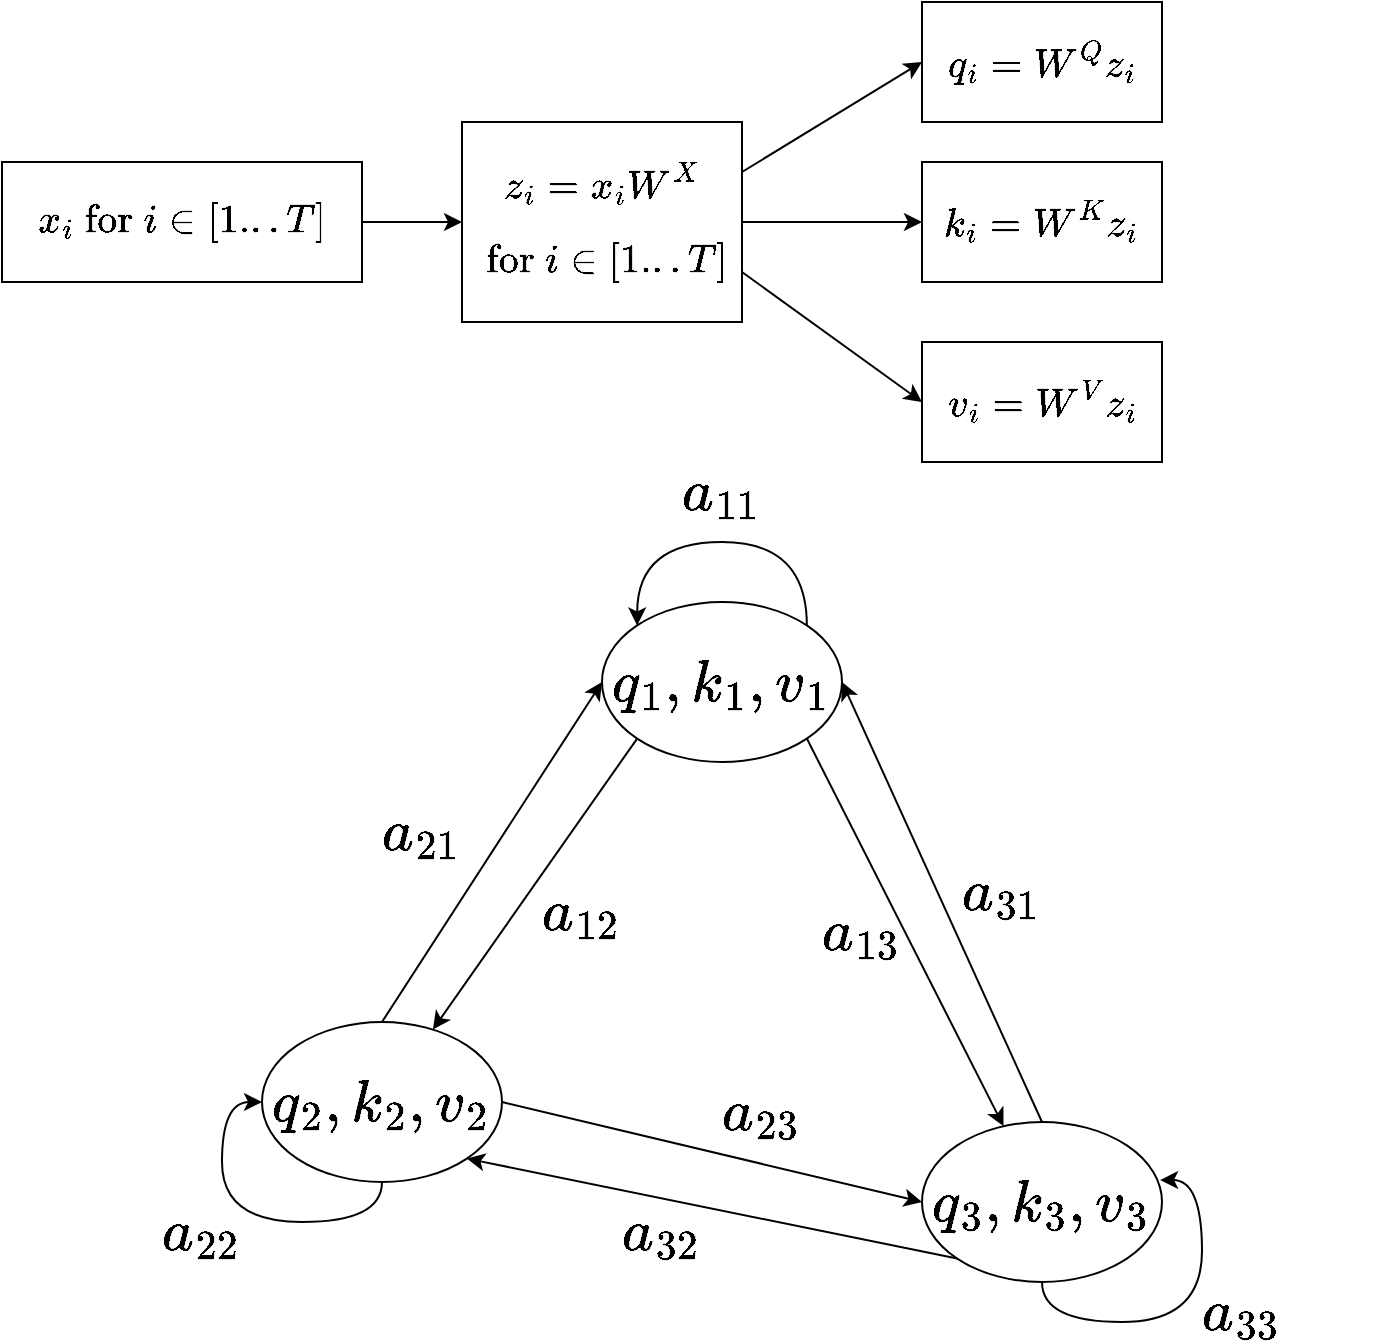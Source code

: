 <mxfile version="23.1.2" type="github">
  <diagram name="Page-1" id="EqUo6qouE3fi65UfHQtc">
    <mxGraphModel dx="1434" dy="1708" grid="1" gridSize="10" guides="1" tooltips="1" connect="1" arrows="1" fold="1" page="1" pageScale="1" pageWidth="1100" pageHeight="850" math="1" shadow="0">
      <root>
        <mxCell id="0" />
        <mxCell id="1" parent="0" />
        <mxCell id="ISGzy-34V6N_wHo-aqIj-11" style="rounded=0;orthogonalLoop=1;jettySize=auto;html=1;exitX=0;exitY=1;exitDx=0;exitDy=0;" edge="1" parent="1" source="ISGzy-34V6N_wHo-aqIj-1" target="ISGzy-34V6N_wHo-aqIj-3">
          <mxGeometry relative="1" as="geometry" />
        </mxCell>
        <mxCell id="ISGzy-34V6N_wHo-aqIj-15" style="rounded=0;orthogonalLoop=1;jettySize=auto;html=1;exitX=1;exitY=1;exitDx=0;exitDy=0;" edge="1" parent="1" source="ISGzy-34V6N_wHo-aqIj-1" target="ISGzy-34V6N_wHo-aqIj-2">
          <mxGeometry relative="1" as="geometry" />
        </mxCell>
        <mxCell id="ISGzy-34V6N_wHo-aqIj-1" value="&lt;span style=&quot;font-style: normal;&quot;&gt;$$q_{1},k_{1},v_{1}$$&lt;/span&gt;" style="ellipse;whiteSpace=wrap;html=1;fontSize=25;fontStyle=3" vertex="1" parent="1">
          <mxGeometry x="410" y="140" width="120" height="80" as="geometry" />
        </mxCell>
        <mxCell id="ISGzy-34V6N_wHo-aqIj-14" style="rounded=0;orthogonalLoop=1;jettySize=auto;html=1;exitX=0;exitY=1;exitDx=0;exitDy=0;entryX=1;entryY=1;entryDx=0;entryDy=0;" edge="1" parent="1" source="ISGzy-34V6N_wHo-aqIj-2" target="ISGzy-34V6N_wHo-aqIj-3">
          <mxGeometry relative="1" as="geometry" />
        </mxCell>
        <mxCell id="ISGzy-34V6N_wHo-aqIj-16" style="rounded=0;orthogonalLoop=1;jettySize=auto;html=1;exitX=0.5;exitY=0;exitDx=0;exitDy=0;entryX=1;entryY=0.5;entryDx=0;entryDy=0;" edge="1" parent="1" source="ISGzy-34V6N_wHo-aqIj-2" target="ISGzy-34V6N_wHo-aqIj-1">
          <mxGeometry relative="1" as="geometry" />
        </mxCell>
        <mxCell id="ISGzy-34V6N_wHo-aqIj-2" value="&lt;span style=&quot;font-style: normal;&quot;&gt;$$q_{3},k_{3},v_{3}$$&lt;/span&gt;" style="ellipse;whiteSpace=wrap;html=1;fontSize=25;fontStyle=3" vertex="1" parent="1">
          <mxGeometry x="570" y="400" width="120" height="80" as="geometry" />
        </mxCell>
        <mxCell id="ISGzy-34V6N_wHo-aqIj-13" style="rounded=0;orthogonalLoop=1;jettySize=auto;html=1;exitX=1;exitY=0.5;exitDx=0;exitDy=0;entryX=0;entryY=0.5;entryDx=0;entryDy=0;" edge="1" parent="1" source="ISGzy-34V6N_wHo-aqIj-3" target="ISGzy-34V6N_wHo-aqIj-2">
          <mxGeometry relative="1" as="geometry" />
        </mxCell>
        <mxCell id="ISGzy-34V6N_wHo-aqIj-17" style="rounded=0;orthogonalLoop=1;jettySize=auto;html=1;exitX=0.5;exitY=0;exitDx=0;exitDy=0;entryX=0;entryY=0.5;entryDx=0;entryDy=0;" edge="1" parent="1" source="ISGzy-34V6N_wHo-aqIj-3" target="ISGzy-34V6N_wHo-aqIj-1">
          <mxGeometry relative="1" as="geometry" />
        </mxCell>
        <mxCell id="ISGzy-34V6N_wHo-aqIj-3" value="$$q_{2},k_{2},v_{2}$$" style="ellipse;whiteSpace=wrap;html=1;fontSize=25;fontStyle=0" vertex="1" parent="1">
          <mxGeometry x="240" y="350" width="120" height="80" as="geometry" />
        </mxCell>
        <mxCell id="ISGzy-34V6N_wHo-aqIj-19" style="edgeStyle=orthogonalEdgeStyle;rounded=0;orthogonalLoop=1;jettySize=auto;html=1;exitX=0.5;exitY=1;exitDx=0;exitDy=0;entryX=0;entryY=0.5;entryDx=0;entryDy=0;curved=1;" edge="1" parent="1" source="ISGzy-34V6N_wHo-aqIj-3" target="ISGzy-34V6N_wHo-aqIj-3">
          <mxGeometry relative="1" as="geometry">
            <Array as="points">
              <mxPoint x="300" y="450" />
              <mxPoint x="220" y="450" />
              <mxPoint x="220" y="390" />
            </Array>
          </mxGeometry>
        </mxCell>
        <mxCell id="ISGzy-34V6N_wHo-aqIj-20" style="edgeStyle=orthogonalEdgeStyle;rounded=0;orthogonalLoop=1;jettySize=auto;html=1;exitX=0.5;exitY=1;exitDx=0;exitDy=0;entryX=0.992;entryY=0.363;entryDx=0;entryDy=0;entryPerimeter=0;curved=1;" edge="1" parent="1" source="ISGzy-34V6N_wHo-aqIj-2" target="ISGzy-34V6N_wHo-aqIj-2">
          <mxGeometry relative="1" as="geometry" />
        </mxCell>
        <mxCell id="ISGzy-34V6N_wHo-aqIj-21" style="edgeStyle=orthogonalEdgeStyle;rounded=0;orthogonalLoop=1;jettySize=auto;html=1;exitX=1;exitY=0;exitDx=0;exitDy=0;entryX=0;entryY=0;entryDx=0;entryDy=0;curved=1;" edge="1" parent="1" source="ISGzy-34V6N_wHo-aqIj-1" target="ISGzy-34V6N_wHo-aqIj-1">
          <mxGeometry relative="1" as="geometry">
            <Array as="points">
              <mxPoint x="512" y="110" />
              <mxPoint x="428" y="110" />
            </Array>
          </mxGeometry>
        </mxCell>
        <mxCell id="ISGzy-34V6N_wHo-aqIj-22" value="$$a_{22}$$" style="text;html=1;strokeColor=none;fillColor=none;align=center;verticalAlign=middle;whiteSpace=wrap;rounded=0;fontStyle=1;fontSize=25;" vertex="1" parent="1">
          <mxGeometry x="180" y="440" width="60" height="30" as="geometry" />
        </mxCell>
        <mxCell id="ISGzy-34V6N_wHo-aqIj-23" value="$$a_{23}$$" style="text;html=1;strokeColor=none;fillColor=none;align=center;verticalAlign=middle;whiteSpace=wrap;rounded=0;fontStyle=1;fontSize=25;" vertex="1" parent="1">
          <mxGeometry x="460" y="380" width="60" height="30" as="geometry" />
        </mxCell>
        <mxCell id="ISGzy-34V6N_wHo-aqIj-24" value="$$a_{32}$$" style="text;html=1;strokeColor=none;fillColor=none;align=center;verticalAlign=middle;whiteSpace=wrap;rounded=0;fontStyle=1;fontSize=25;" vertex="1" parent="1">
          <mxGeometry x="410" y="440" width="60" height="30" as="geometry" />
        </mxCell>
        <mxCell id="ISGzy-34V6N_wHo-aqIj-25" value="$$a_{13}$$" style="text;html=1;strokeColor=none;fillColor=none;align=center;verticalAlign=middle;whiteSpace=wrap;rounded=0;fontStyle=1;fontSize=25;" vertex="1" parent="1">
          <mxGeometry x="510" y="290" width="60" height="30" as="geometry" />
        </mxCell>
        <mxCell id="ISGzy-34V6N_wHo-aqIj-26" value="$$a_{31}$$" style="text;html=1;strokeColor=none;fillColor=none;align=center;verticalAlign=middle;whiteSpace=wrap;rounded=0;fontStyle=1;fontSize=25;" vertex="1" parent="1">
          <mxGeometry x="580" y="270" width="60" height="30" as="geometry" />
        </mxCell>
        <mxCell id="ISGzy-34V6N_wHo-aqIj-27" value="$$a_{12}$$" style="text;html=1;strokeColor=none;fillColor=none;align=center;verticalAlign=middle;whiteSpace=wrap;rounded=0;fontStyle=1;fontSize=25;" vertex="1" parent="1">
          <mxGeometry x="370" y="280" width="60" height="30" as="geometry" />
        </mxCell>
        <mxCell id="ISGzy-34V6N_wHo-aqIj-28" value="$$a_{21}$$" style="text;html=1;strokeColor=none;fillColor=none;align=center;verticalAlign=middle;whiteSpace=wrap;rounded=0;fontStyle=1;fontSize=25;" vertex="1" parent="1">
          <mxGeometry x="290" y="240" width="60" height="30" as="geometry" />
        </mxCell>
        <mxCell id="ISGzy-34V6N_wHo-aqIj-29" value="$$a_{33}$$" style="text;html=1;strokeColor=none;fillColor=none;align=center;verticalAlign=middle;whiteSpace=wrap;rounded=0;fontStyle=1;fontSize=25;" vertex="1" parent="1">
          <mxGeometry x="700" y="480" width="60" height="30" as="geometry" />
        </mxCell>
        <mxCell id="ISGzy-34V6N_wHo-aqIj-30" value="$$a_{11}$$" style="text;html=1;strokeColor=none;fillColor=none;align=center;verticalAlign=middle;whiteSpace=wrap;rounded=0;fontStyle=1;fontSize=25;" vertex="1" parent="1">
          <mxGeometry x="440" y="70" width="60" height="30" as="geometry" />
        </mxCell>
        <mxCell id="ISGzy-34V6N_wHo-aqIj-36" value="" style="edgeStyle=orthogonalEdgeStyle;rounded=0;orthogonalLoop=1;jettySize=auto;html=1;fontSize=17;" edge="1" parent="1" source="ISGzy-34V6N_wHo-aqIj-31" target="ISGzy-34V6N_wHo-aqIj-33">
          <mxGeometry relative="1" as="geometry" />
        </mxCell>
        <mxCell id="ISGzy-34V6N_wHo-aqIj-31" value="$$x_i \text{ for } i \in[1...T] $$" style="rounded=0;whiteSpace=wrap;html=1;fontSize=17;" vertex="1" parent="1">
          <mxGeometry x="110" y="-80" width="180" height="60" as="geometry" />
        </mxCell>
        <mxCell id="ISGzy-34V6N_wHo-aqIj-32" value="$$q_i = W^{Q}z_i$$" style="rounded=0;whiteSpace=wrap;html=1;fontSize=17;" vertex="1" parent="1">
          <mxGeometry x="570" y="-160" width="120" height="60" as="geometry" />
        </mxCell>
        <mxCell id="ISGzy-34V6N_wHo-aqIj-37" value="" style="edgeStyle=orthogonalEdgeStyle;rounded=0;orthogonalLoop=1;jettySize=auto;html=1;fontSize=17;" edge="1" parent="1" source="ISGzy-34V6N_wHo-aqIj-33" target="ISGzy-34V6N_wHo-aqIj-35">
          <mxGeometry relative="1" as="geometry" />
        </mxCell>
        <mxCell id="ISGzy-34V6N_wHo-aqIj-38" style="rounded=0;orthogonalLoop=1;jettySize=auto;html=1;exitX=1;exitY=0.25;exitDx=0;exitDy=0;entryX=0;entryY=0.5;entryDx=0;entryDy=0;fontSize=17;" edge="1" parent="1" source="ISGzy-34V6N_wHo-aqIj-33" target="ISGzy-34V6N_wHo-aqIj-32">
          <mxGeometry relative="1" as="geometry" />
        </mxCell>
        <mxCell id="ISGzy-34V6N_wHo-aqIj-39" style="rounded=0;orthogonalLoop=1;jettySize=auto;html=1;exitX=1;exitY=0.75;exitDx=0;exitDy=0;entryX=0;entryY=0.5;entryDx=0;entryDy=0;fontSize=17;" edge="1" parent="1" source="ISGzy-34V6N_wHo-aqIj-33" target="ISGzy-34V6N_wHo-aqIj-34">
          <mxGeometry relative="1" as="geometry" />
        </mxCell>
        <mxCell id="ISGzy-34V6N_wHo-aqIj-33" value="$$z_i = x_i W^{X}$$$$\text{ for } i \in[1...T]&lt;br&gt;$$" style="rounded=0;whiteSpace=wrap;html=1;fontSize=17;" vertex="1" parent="1">
          <mxGeometry x="340" y="-100" width="140" height="100" as="geometry" />
        </mxCell>
        <mxCell id="ISGzy-34V6N_wHo-aqIj-34" value="$$v_i = W^{V} z_i$$" style="rounded=0;whiteSpace=wrap;html=1;fontSize=17;" vertex="1" parent="1">
          <mxGeometry x="570" y="10" width="120" height="60" as="geometry" />
        </mxCell>
        <mxCell id="ISGzy-34V6N_wHo-aqIj-35" value="$$k_i = W^{K} z_i$$" style="rounded=0;whiteSpace=wrap;html=1;fontSize=17;" vertex="1" parent="1">
          <mxGeometry x="570" y="-80" width="120" height="60" as="geometry" />
        </mxCell>
      </root>
    </mxGraphModel>
  </diagram>
</mxfile>
